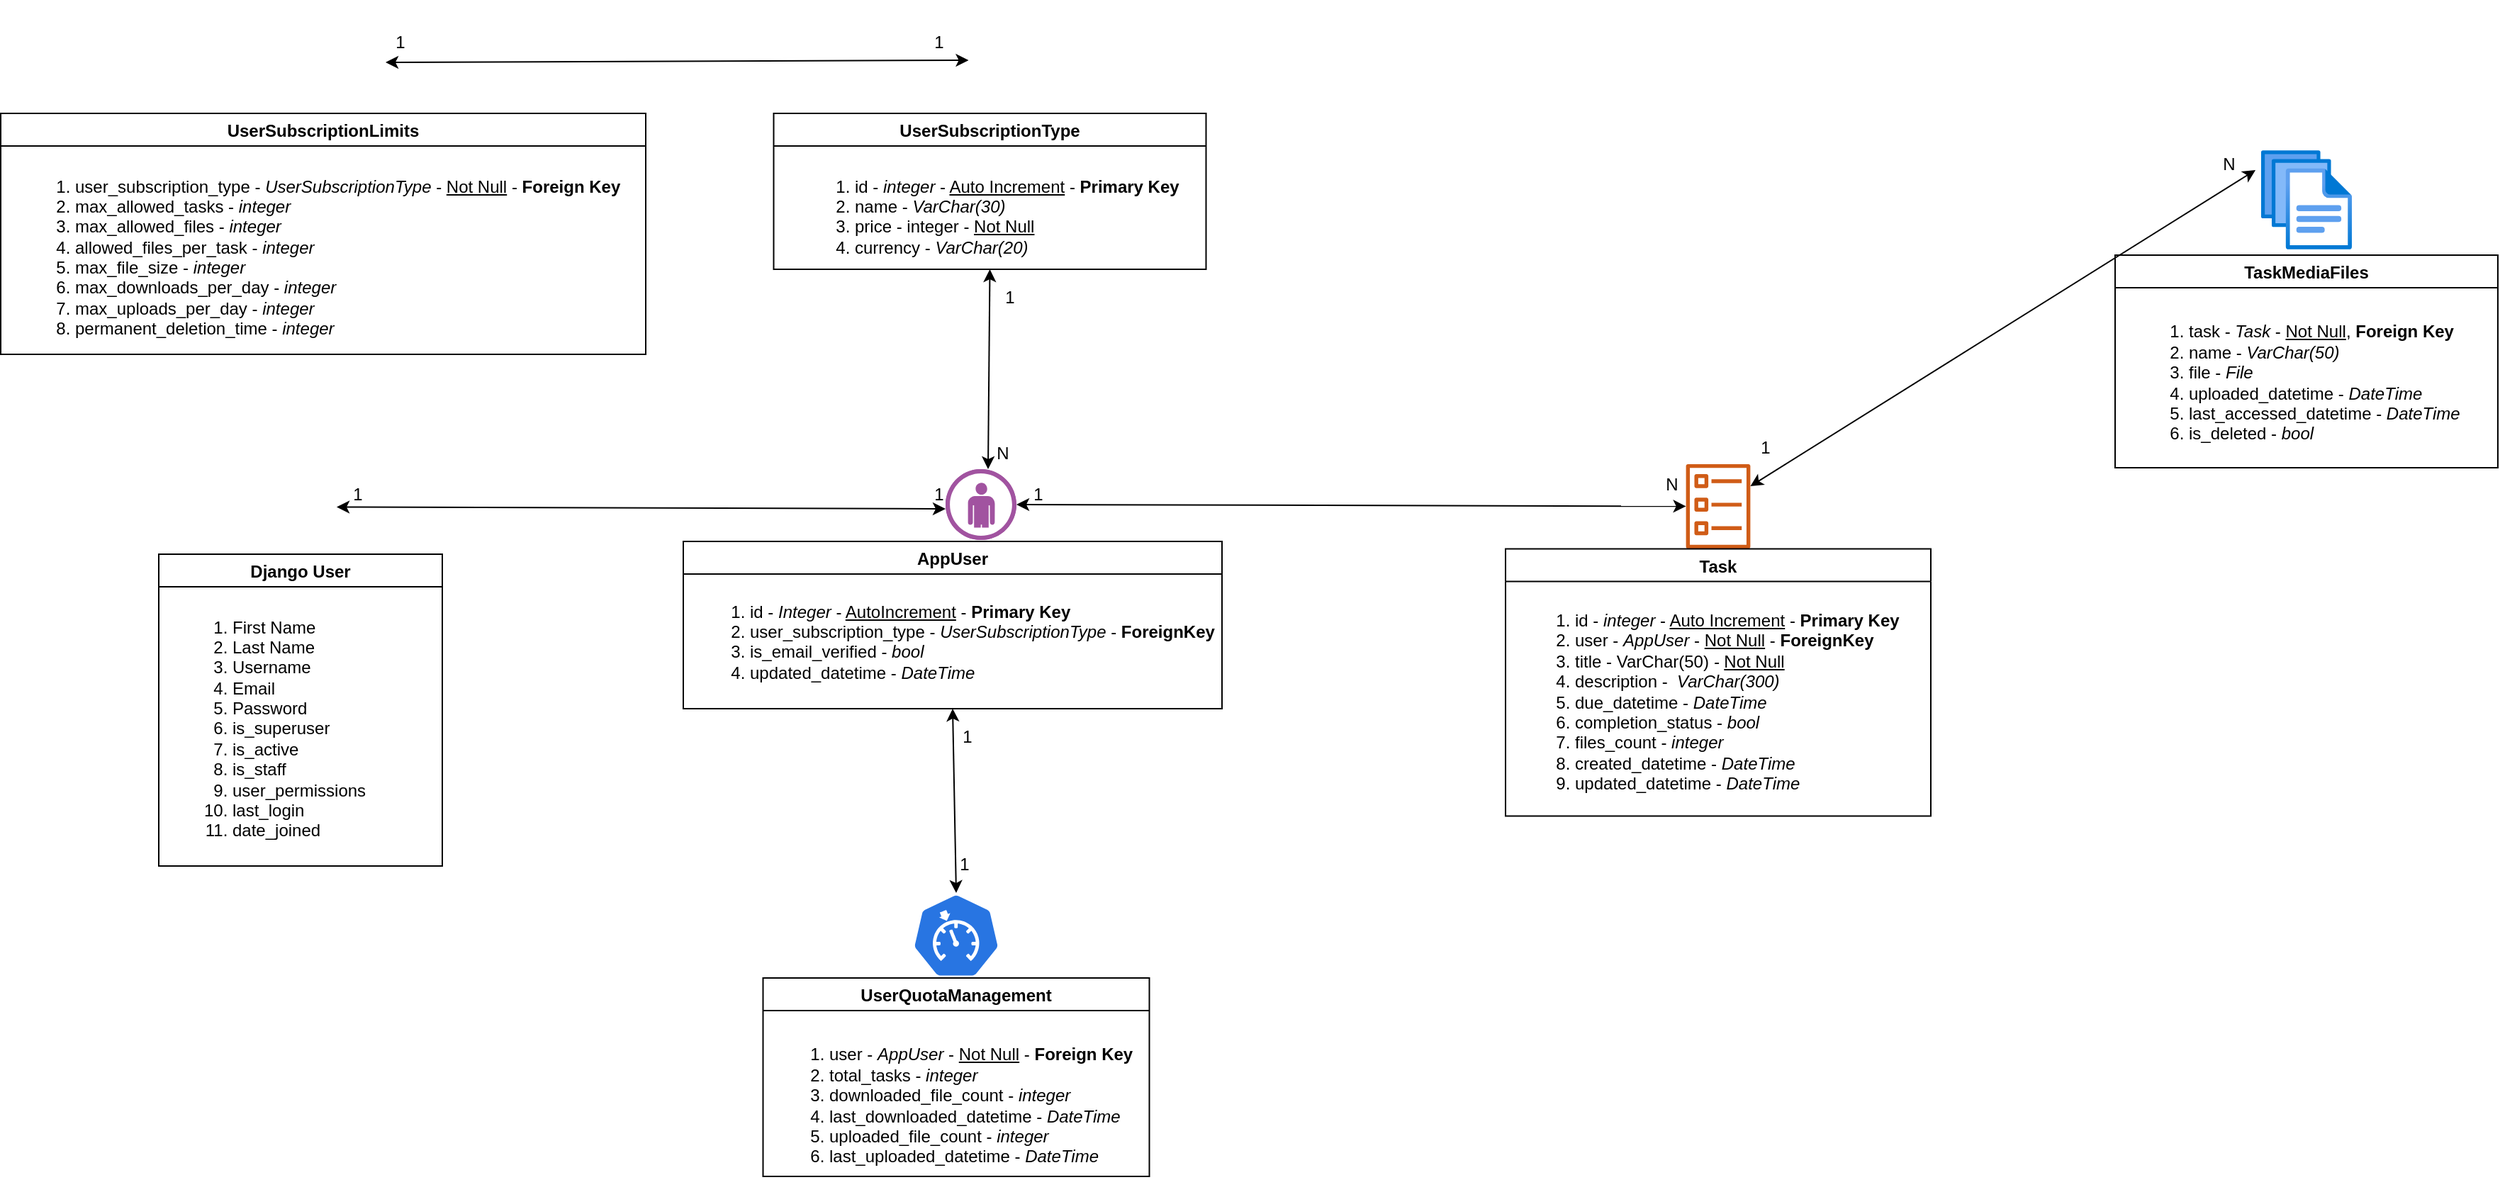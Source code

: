 <mxfile version="14.9.8" type="device"><diagram id="ZUeb_6bN3awS5n9H_EPl" name="Page-1"><mxGraphModel dx="2272" dy="833" grid="1" gridSize="10" guides="1" tooltips="1" connect="1" arrows="1" fold="1" page="1" pageScale="1" pageWidth="850" pageHeight="1100" math="0" shadow="0"><root><mxCell id="0"/><mxCell id="1" parent="0"/><mxCell id="TKgyEbc7XnL_-LM1oWbd-4" value="" style="verticalLabelPosition=bottom;html=1;fillColor=#A153A0;strokeColor=#ffffff;verticalAlign=top;align=center;points=[[0,0.5,0],[0.125,0.25,0],[0.25,0,0],[0.5,0,0],[0.75,0,0],[0.875,0.25,0],[1,0.5,0],[0.875,0.75,0],[0.75,1,0],[0.5,1,0],[0.125,0.75,0]];pointerEvents=1;shape=mxgraph.cisco_safe.compositeIcon;bgIcon=ellipse;resIcon=mxgraph.cisco_safe.design.user;" vertex="1" parent="1"><mxGeometry x="525" y="341" width="50" height="50" as="geometry"/></mxCell><mxCell id="TKgyEbc7XnL_-LM1oWbd-5" value="" style="outlineConnect=0;fontColor=#232F3E;gradientColor=none;fillColor=#D05C17;strokeColor=none;dashed=0;verticalLabelPosition=bottom;verticalAlign=top;align=center;html=1;fontSize=12;fontStyle=0;aspect=fixed;pointerEvents=1;shape=mxgraph.aws4.ecs_task;" vertex="1" parent="1"><mxGeometry x="1047.31" y="337.25" width="45.38" height="60" as="geometry"/></mxCell><mxCell id="TKgyEbc7XnL_-LM1oWbd-6" value="" style="aspect=fixed;html=1;points=[];align=center;image;fontSize=12;image=img/lib/azure2/general/Files.svg;" vertex="1" parent="1"><mxGeometry x="1453" y="116" width="64" height="70" as="geometry"/></mxCell><mxCell id="TKgyEbc7XnL_-LM1oWbd-7" value="" style="shape=image;html=1;verticalAlign=top;verticalLabelPosition=bottom;labelBackgroundColor=#ffffff;imageAspect=0;aspect=fixed;image=https://cdn0.iconfinder.com/data/icons/essential-pack-4/512/21-2-128.png" vertex="1" parent="1"><mxGeometry x="42" y="10" width="88" height="88" as="geometry"/></mxCell><mxCell id="TKgyEbc7XnL_-LM1oWbd-8" value="" style="html=1;dashed=0;whitespace=wrap;fillColor=#2875E2;strokeColor=#ffffff;points=[[0.005,0.63,0],[0.1,0.2,0],[0.9,0.2,0],[0.5,0,0],[0.995,0.63,0],[0.72,0.99,0],[0.5,1,0],[0.28,0.99,0]];shape=mxgraph.kubernetes.icon;prIcon=quota" vertex="1" parent="1"><mxGeometry x="497.5" y="640" width="70" height="60" as="geometry"/></mxCell><mxCell id="TKgyEbc7XnL_-LM1oWbd-9" value="Django User" style="swimlane;" vertex="1" parent="1"><mxGeometry x="-30" y="401" width="200" height="220" as="geometry"/></mxCell><mxCell id="TKgyEbc7XnL_-LM1oWbd-10" value="&lt;ol&gt;&lt;li&gt;First Name&lt;/li&gt;&lt;li&gt;Last Name&lt;/li&gt;&lt;li&gt;Username&lt;/li&gt;&lt;li&gt;Email&lt;/li&gt;&lt;li&gt;Password&lt;/li&gt;&lt;li&gt;is_superuser&lt;/li&gt;&lt;li&gt;is_active&lt;/li&gt;&lt;li&gt;is_staff&lt;/li&gt;&lt;li&gt;user_permissions&lt;/li&gt;&lt;li&gt;last_login&lt;/li&gt;&lt;li&gt;date_joined&lt;/li&gt;&lt;/ol&gt;" style="text;strokeColor=none;fillColor=none;html=1;whiteSpace=wrap;verticalAlign=middle;overflow=hidden;" vertex="1" parent="TKgyEbc7XnL_-LM1oWbd-9"><mxGeometry x="10" y="30" width="180" height="180" as="geometry"/></mxCell><mxCell id="TKgyEbc7XnL_-LM1oWbd-11" value="AppUser" style="swimlane;startSize=23;" vertex="1" parent="1"><mxGeometry x="340" y="392" width="380" height="118" as="geometry"/></mxCell><mxCell id="TKgyEbc7XnL_-LM1oWbd-12" value="&lt;ol&gt;&lt;li&gt;id - &lt;i&gt;Integer&lt;/i&gt; - &lt;u&gt;AutoIncrement&lt;/u&gt; - &lt;b&gt;Primary Key&lt;/b&gt;&lt;/li&gt;&lt;li&gt;user_subscription_type - &lt;i&gt;UserSubscriptionType&lt;/i&gt; - &lt;b&gt;ForeignKey&lt;/b&gt;&lt;br&gt;&lt;/li&gt;&lt;li&gt;is_email_verified - &lt;i&gt;bool&lt;/i&gt;&lt;/li&gt;&lt;li&gt;updated_datetime - &lt;i&gt;DateTime&lt;/i&gt;&lt;br&gt;&lt;/li&gt;&lt;/ol&gt;" style="text;strokeColor=none;fillColor=none;html=1;whiteSpace=wrap;verticalAlign=middle;overflow=hidden;" vertex="1" parent="TKgyEbc7XnL_-LM1oWbd-11"><mxGeometry x="5" y="28" width="375" height="80" as="geometry"/></mxCell><mxCell id="TKgyEbc7XnL_-LM1oWbd-13" value="UserSubscriptionType" style="swimlane;" vertex="1" parent="1"><mxGeometry x="403.75" y="90" width="305" height="110" as="geometry"/></mxCell><mxCell id="TKgyEbc7XnL_-LM1oWbd-14" value="&lt;ol&gt;&lt;li&gt;id - &lt;i&gt;integer&lt;/i&gt; - &lt;u&gt;Auto Increment&lt;/u&gt; - &lt;b&gt;Primary Key&lt;/b&gt;&lt;/li&gt;&lt;li&gt;name - &lt;i&gt;VarChar(30)&lt;/i&gt;&lt;/li&gt;&lt;li&gt;price - integer - &lt;u&gt;Not Null&lt;/u&gt;&lt;/li&gt;&lt;li&gt;currency - &lt;i&gt;VarChar(20)&lt;/i&gt;&lt;/li&gt;&lt;/ol&gt;" style="text;strokeColor=none;fillColor=none;html=1;whiteSpace=wrap;verticalAlign=middle;overflow=hidden;" vertex="1" parent="TKgyEbc7XnL_-LM1oWbd-13"><mxGeometry x="15" y="30" width="275" height="80" as="geometry"/></mxCell><mxCell id="TKgyEbc7XnL_-LM1oWbd-16" value="" style="shape=image;html=1;verticalAlign=top;verticalLabelPosition=bottom;labelBackgroundColor=#ffffff;imageAspect=0;aspect=fixed;image=https://cdn2.iconfinder.com/data/icons/ios-7-icons/50/price_tag_usd-128.png" vertex="1" parent="1"><mxGeometry x="541.25" y="40" width="50" height="50" as="geometry"/></mxCell><mxCell id="TKgyEbc7XnL_-LM1oWbd-21" value="1" style="text;html=1;align=center;verticalAlign=middle;resizable=0;points=[];autosize=1;strokeColor=none;fontSize=12;" vertex="1" parent="1"><mxGeometry x="100" y="349" width="20" height="20" as="geometry"/></mxCell><mxCell id="TKgyEbc7XnL_-LM1oWbd-22" value="1" style="text;html=1;align=center;verticalAlign=middle;resizable=0;points=[];autosize=1;strokeColor=none;fontSize=12;" vertex="1" parent="1"><mxGeometry x="510" y="349" width="20" height="20" as="geometry"/></mxCell><mxCell id="TKgyEbc7XnL_-LM1oWbd-23" value="Task" style="swimlane;fontSize=12;" vertex="1" parent="1"><mxGeometry x="920" y="397.25" width="300" height="188.5" as="geometry"/></mxCell><mxCell id="TKgyEbc7XnL_-LM1oWbd-42" value="&lt;ol&gt;&lt;li&gt;id - &lt;i&gt;integer&lt;/i&gt; - &lt;u&gt;Auto Increment&lt;/u&gt;&amp;nbsp;- &lt;b&gt;Primary Key&lt;/b&gt;&lt;/li&gt;&lt;li&gt;user - &lt;i&gt;AppUser&lt;/i&gt; - &lt;u&gt;Not Null&lt;/u&gt; - &lt;b&gt;ForeignKey&lt;/b&gt;&lt;/li&gt;&lt;li&gt;title - VarChar(50)&lt;i&gt; - &lt;/i&gt;&lt;u&gt;Not Null&lt;/u&gt;&lt;/li&gt;&lt;li&gt;description -&amp;nbsp; &lt;i&gt;VarChar(300)&lt;/i&gt;&lt;/li&gt;&lt;li&gt;due_datetime - &lt;i&gt;DateTime&lt;/i&gt;&lt;/li&gt;&lt;li&gt;completion_status - &lt;i&gt;bool&lt;/i&gt;&lt;/li&gt;&lt;li&gt;files_count - &lt;i&gt;integer&lt;/i&gt;&lt;/li&gt;&lt;li&gt;created_datetime - &lt;i&gt;DateTime&lt;/i&gt;&lt;/li&gt;&lt;li&gt;updated_datetime - &lt;i&gt;DateTime&lt;/i&gt;&lt;/li&gt;&lt;/ol&gt;" style="text;strokeColor=none;fillColor=none;html=1;whiteSpace=wrap;verticalAlign=middle;overflow=hidden;fontSize=12;" vertex="1" parent="TKgyEbc7XnL_-LM1oWbd-23"><mxGeometry x="7.31" y="29" width="282.69" height="151" as="geometry"/></mxCell><mxCell id="TKgyEbc7XnL_-LM1oWbd-24" value="TaskMediaFiles" style="swimlane;fontSize=12;" vertex="1" parent="1"><mxGeometry x="1350" y="190" width="270" height="150" as="geometry"/></mxCell><mxCell id="TKgyEbc7XnL_-LM1oWbd-43" value="&lt;ol&gt;&lt;li&gt;task - &lt;i&gt;Task&lt;/i&gt; - &lt;u&gt;Not Null&lt;/u&gt;, &lt;b&gt;Foreign Key&lt;/b&gt;&lt;/li&gt;&lt;li&gt;name - &lt;i&gt;VarChar(50)&lt;/i&gt;&lt;/li&gt;&lt;li&gt;file - &lt;i&gt;File&lt;/i&gt;&lt;/li&gt;&lt;li&gt;uploaded_datetime - &lt;i&gt;DateTime&lt;/i&gt;&lt;/li&gt;&lt;li&gt;last_accessed_datetime - &lt;i&gt;DateTime&lt;/i&gt;&lt;/li&gt;&lt;li&gt;is_deleted - &lt;i&gt;bool&lt;/i&gt;&lt;/li&gt;&lt;/ol&gt;" style="text;strokeColor=none;fillColor=none;html=1;whiteSpace=wrap;verticalAlign=middle;overflow=hidden;fontSize=12;" vertex="1" parent="TKgyEbc7XnL_-LM1oWbd-24"><mxGeometry x="10" y="30" width="250" height="120" as="geometry"/></mxCell><mxCell id="TKgyEbc7XnL_-LM1oWbd-25" value="UserSubscriptionLimits" style="swimlane;fontSize=12;" vertex="1" parent="1"><mxGeometry x="-141.5" y="90" width="455" height="170" as="geometry"/></mxCell><mxCell id="TKgyEbc7XnL_-LM1oWbd-45" value="&lt;ol&gt;&lt;li&gt;user_subscription_type - &lt;i&gt;UserSubscriptionType&lt;/i&gt; - &lt;u&gt;Not Null&lt;/u&gt; - &lt;b&gt;Foreign Key&lt;/b&gt;&lt;/li&gt;&lt;li&gt;max_allowed_tasks - &lt;i&gt;integer&lt;/i&gt;&lt;/li&gt;&lt;li&gt;max_allowed_files -&amp;nbsp;&lt;i&gt;integer&lt;/i&gt;&lt;/li&gt;&lt;li&gt;allowed_files_per_task -&amp;nbsp;&lt;i&gt;integer&lt;/i&gt;&lt;/li&gt;&lt;li&gt;max_file_size -&amp;nbsp;&lt;i&gt;integer&lt;/i&gt;&lt;/li&gt;&lt;li&gt;max_downloads_per_day -&amp;nbsp;&lt;i&gt;integer&lt;/i&gt;&lt;/li&gt;&lt;li&gt;max_uploads_per_day -&amp;nbsp;&lt;i&gt;integer&lt;/i&gt;&lt;/li&gt;&lt;li&gt;permanent_deletion_time -&amp;nbsp;&lt;i&gt;integer&lt;/i&gt;&lt;/li&gt;&lt;/ol&gt;" style="text;strokeColor=none;fillColor=none;html=1;whiteSpace=wrap;verticalAlign=middle;overflow=hidden;fontSize=12;" vertex="1" parent="TKgyEbc7XnL_-LM1oWbd-25"><mxGeometry x="10" y="30" width="430" height="140" as="geometry"/></mxCell><mxCell id="TKgyEbc7XnL_-LM1oWbd-26" value="UserQuotaManagement" style="swimlane;fontSize=12;" vertex="1" parent="1"><mxGeometry x="396.25" y="700" width="272.5" height="140" as="geometry"/></mxCell><mxCell id="TKgyEbc7XnL_-LM1oWbd-44" value="&lt;ol&gt;&lt;li&gt;user - &lt;i&gt;AppUser&lt;/i&gt; - &lt;u&gt;Not Null&lt;/u&gt; - &lt;b&gt;Foreign Key&lt;/b&gt;&lt;/li&gt;&lt;li&gt;total_tasks - &lt;i&gt;integer&lt;/i&gt;&lt;/li&gt;&lt;li&gt;downloaded_file_count -&amp;nbsp;&lt;i&gt;integer&lt;/i&gt;&lt;/li&gt;&lt;li&gt;last_downloaded_datetime - &lt;i&gt;DateTime&lt;/i&gt;&lt;/li&gt;&lt;li&gt;uploaded_file_count -&amp;nbsp;&lt;i&gt;integer&lt;/i&gt;&lt;/li&gt;&lt;li&gt;last_uploaded_datetime - &lt;i&gt;DateTime&lt;/i&gt;&lt;/li&gt;&lt;/ol&gt;" style="text;strokeColor=none;fillColor=none;html=1;whiteSpace=wrap;verticalAlign=middle;overflow=hidden;fontSize=12;" vertex="1" parent="TKgyEbc7XnL_-LM1oWbd-26"><mxGeometry x="5" y="30" width="265" height="120" as="geometry"/></mxCell><mxCell id="TKgyEbc7XnL_-LM1oWbd-28" value="" style="endArrow=classic;startArrow=classic;html=1;fontSize=12;exitX=1;exitY=0.5;exitDx=0;exitDy=0;exitPerimeter=0;" edge="1" parent="1" source="TKgyEbc7XnL_-LM1oWbd-4" target="TKgyEbc7XnL_-LM1oWbd-5"><mxGeometry width="50" height="50" relative="1" as="geometry"><mxPoint x="573.825" y="372.5" as="sourcePoint"/><mxPoint x="680" y="410" as="targetPoint"/></mxGeometry></mxCell><mxCell id="TKgyEbc7XnL_-LM1oWbd-29" value="" style="endArrow=classic;startArrow=classic;html=1;fontSize=12;entryX=0.5;entryY=1;entryDx=0;entryDy=0;exitX=0;exitY=1.05;exitDx=0;exitDy=0;exitPerimeter=0;" edge="1" parent="1" source="TKgyEbc7XnL_-LM1oWbd-36" target="TKgyEbc7XnL_-LM1oWbd-13"><mxGeometry width="50" height="50" relative="1" as="geometry"><mxPoint x="556.25" y="340" as="sourcePoint"/><mxPoint x="680" y="310" as="targetPoint"/></mxGeometry></mxCell><mxCell id="TKgyEbc7XnL_-LM1oWbd-30" value="" style="endArrow=classic;startArrow=classic;html=1;fontSize=12;entryX=-0.062;entryY=0.2;entryDx=0;entryDy=0;entryPerimeter=0;" edge="1" parent="1" source="TKgyEbc7XnL_-LM1oWbd-5" target="TKgyEbc7XnL_-LM1oWbd-6"><mxGeometry width="50" height="50" relative="1" as="geometry"><mxPoint x="630" y="510" as="sourcePoint"/><mxPoint x="680" y="460" as="targetPoint"/></mxGeometry></mxCell><mxCell id="TKgyEbc7XnL_-LM1oWbd-31" value="N" style="text;html=1;align=center;verticalAlign=middle;resizable=0;points=[];autosize=1;strokeColor=none;fontSize=12;" vertex="1" parent="1"><mxGeometry x="1420" y="116" width="20" height="20" as="geometry"/></mxCell><mxCell id="TKgyEbc7XnL_-LM1oWbd-32" value="1" style="text;html=1;align=center;verticalAlign=middle;resizable=0;points=[];autosize=1;strokeColor=none;fontSize=12;" vertex="1" parent="1"><mxGeometry x="1092.69" y="316.25" width="20" height="20" as="geometry"/></mxCell><mxCell id="TKgyEbc7XnL_-LM1oWbd-33" value="1" style="text;html=1;align=center;verticalAlign=middle;resizable=0;points=[];autosize=1;strokeColor=none;fontSize=12;" vertex="1" parent="1"><mxGeometry x="580" y="349" width="20" height="20" as="geometry"/></mxCell><mxCell id="TKgyEbc7XnL_-LM1oWbd-34" value="N" style="text;html=1;align=center;verticalAlign=middle;resizable=0;points=[];autosize=1;strokeColor=none;fontSize=12;" vertex="1" parent="1"><mxGeometry x="1027.31" y="342.25" width="20" height="20" as="geometry"/></mxCell><mxCell id="TKgyEbc7XnL_-LM1oWbd-35" value="1" style="text;html=1;align=center;verticalAlign=middle;resizable=0;points=[];autosize=1;strokeColor=none;fontSize=12;" vertex="1" parent="1"><mxGeometry x="560" y="210" width="20" height="20" as="geometry"/></mxCell><mxCell id="TKgyEbc7XnL_-LM1oWbd-36" value="N" style="text;html=1;align=center;verticalAlign=middle;resizable=0;points=[];autosize=1;strokeColor=none;fontSize=12;" vertex="1" parent="1"><mxGeometry x="555" y="320" width="20" height="20" as="geometry"/></mxCell><mxCell id="TKgyEbc7XnL_-LM1oWbd-38" value="" style="endArrow=classic;startArrow=classic;html=1;fontSize=12;exitX=1;exitY=0.5;exitDx=0;exitDy=0;entryX=0;entryY=0.25;entryDx=0;entryDy=0;" edge="1" parent="1" source="TKgyEbc7XnL_-LM1oWbd-7" target="TKgyEbc7XnL_-LM1oWbd-16"><mxGeometry width="50" height="50" relative="1" as="geometry"><mxPoint x="550" y="230" as="sourcePoint"/><mxPoint x="600" y="180" as="targetPoint"/></mxGeometry></mxCell><mxCell id="TKgyEbc7XnL_-LM1oWbd-39" value="" style="endArrow=classic;startArrow=classic;html=1;fontSize=12;entryX=0.5;entryY=0;entryDx=0;entryDy=0;entryPerimeter=0;exitX=0.5;exitY=1;exitDx=0;exitDy=0;" edge="1" parent="1" source="TKgyEbc7XnL_-LM1oWbd-11" target="TKgyEbc7XnL_-LM1oWbd-8"><mxGeometry width="50" height="50" relative="1" as="geometry"><mxPoint x="473" y="510" as="sourcePoint"/><mxPoint x="600" y="620" as="targetPoint"/></mxGeometry></mxCell><mxCell id="TKgyEbc7XnL_-LM1oWbd-40" value="1" style="text;html=1;align=center;verticalAlign=middle;resizable=0;points=[];autosize=1;strokeColor=none;fontSize=12;" vertex="1" parent="1"><mxGeometry x="530" y="520" width="20" height="20" as="geometry"/></mxCell><mxCell id="TKgyEbc7XnL_-LM1oWbd-41" value="1" style="text;html=1;align=center;verticalAlign=middle;resizable=0;points=[];autosize=1;strokeColor=none;fontSize=12;" vertex="1" parent="1"><mxGeometry x="527.5" y="610" width="20" height="20" as="geometry"/></mxCell><mxCell id="TKgyEbc7XnL_-LM1oWbd-46" value="" style="shape=image;html=1;verticalAlign=top;verticalLabelPosition=bottom;labelBackgroundColor=#ffffff;imageAspect=0;aspect=fixed;image=https://cdn4.iconfinder.com/data/icons/logos-and-brands/512/267_Python_logo-128.png;fontSize=12;" vertex="1" parent="1"><mxGeometry x="42" y="341" width="53.5" height="53.5" as="geometry"/></mxCell><mxCell id="TKgyEbc7XnL_-LM1oWbd-47" value="" style="endArrow=classic;startArrow=classic;html=1;fontSize=12;exitX=1;exitY=0.5;exitDx=0;exitDy=0;entryX=0.75;entryY=1;entryDx=0;entryDy=0;entryPerimeter=0;" edge="1" parent="1" source="TKgyEbc7XnL_-LM1oWbd-46" target="TKgyEbc7XnL_-LM1oWbd-22"><mxGeometry width="50" height="50" relative="1" as="geometry"><mxPoint x="290" y="350" as="sourcePoint"/><mxPoint x="340" y="300" as="targetPoint"/></mxGeometry></mxCell><mxCell id="TKgyEbc7XnL_-LM1oWbd-48" value="1" style="text;html=1;align=center;verticalAlign=middle;resizable=0;points=[];autosize=1;strokeColor=none;fontSize=12;" vertex="1" parent="1"><mxGeometry x="130" y="30" width="20" height="20" as="geometry"/></mxCell><mxCell id="TKgyEbc7XnL_-LM1oWbd-49" value="1" style="text;html=1;align=center;verticalAlign=middle;resizable=0;points=[];autosize=1;strokeColor=none;fontSize=12;" vertex="1" parent="1"><mxGeometry x="510" y="30" width="20" height="20" as="geometry"/></mxCell></root></mxGraphModel></diagram></mxfile>